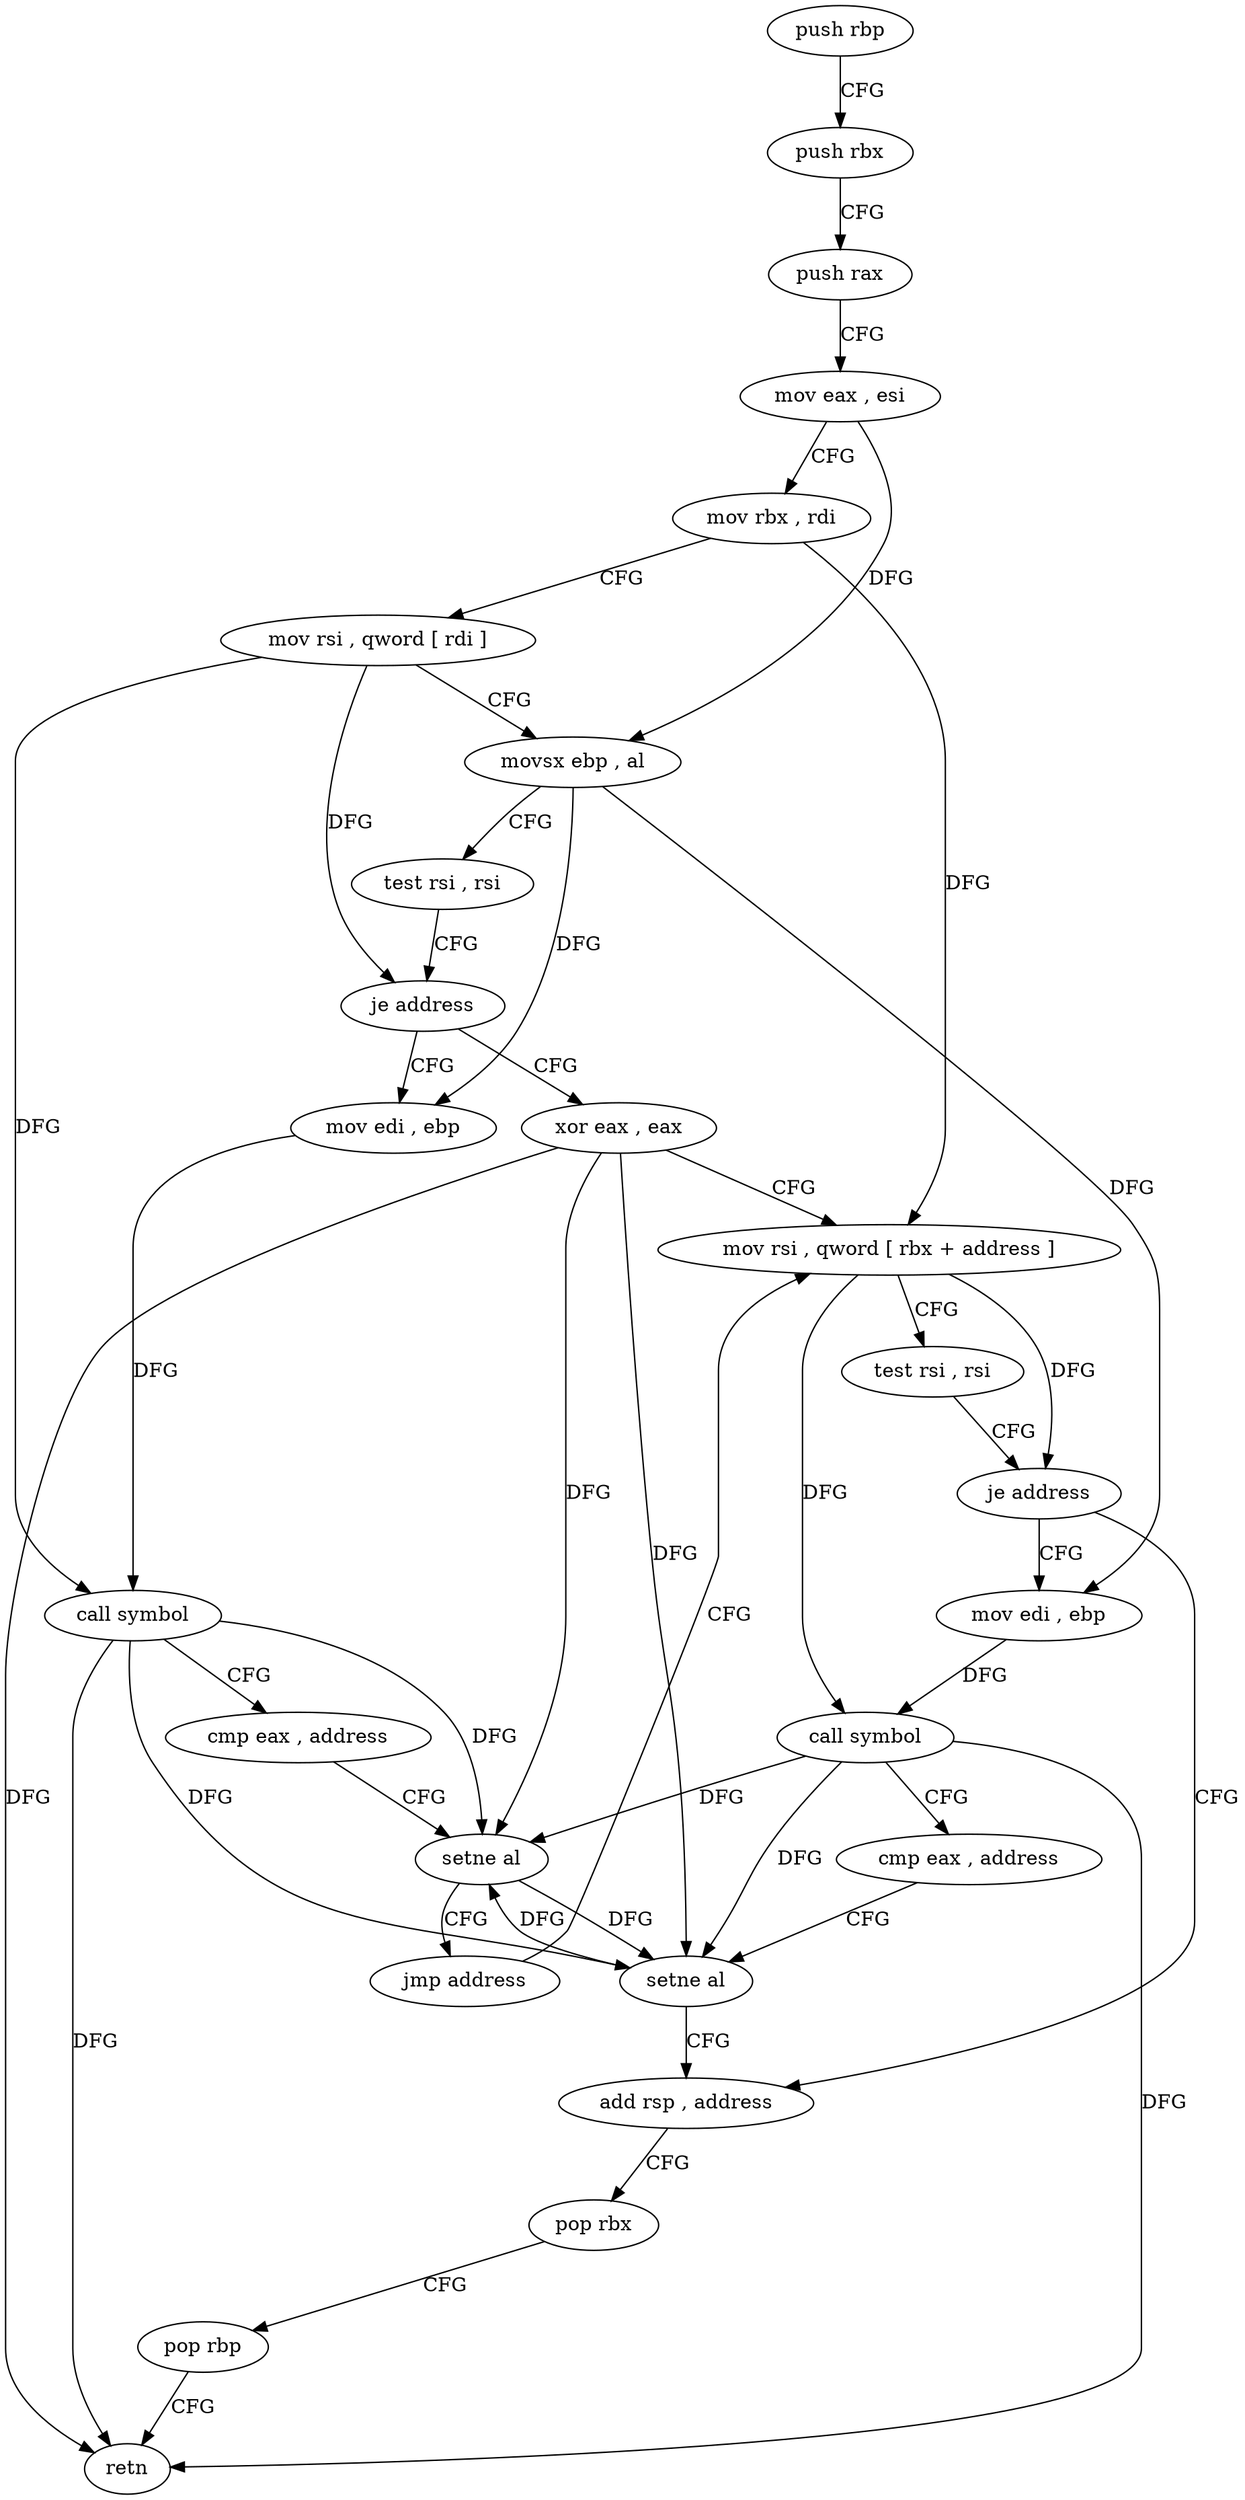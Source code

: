 digraph "func" {
"104160" [label = "push rbp" ]
"104161" [label = "push rbx" ]
"104162" [label = "push rax" ]
"104163" [label = "mov eax , esi" ]
"104165" [label = "mov rbx , rdi" ]
"104168" [label = "mov rsi , qword [ rdi ]" ]
"104171" [label = "movsx ebp , al" ]
"104174" [label = "test rsi , rsi" ]
"104177" [label = "je address" ]
"104194" [label = "xor eax , eax" ]
"104179" [label = "mov edi , ebp" ]
"104196" [label = "mov rsi , qword [ rbx + address ]" ]
"104181" [label = "call symbol" ]
"104186" [label = "cmp eax , address" ]
"104189" [label = "setne al" ]
"104192" [label = "jmp address" ]
"104218" [label = "add rsp , address" ]
"104222" [label = "pop rbx" ]
"104223" [label = "pop rbp" ]
"104224" [label = "retn" ]
"104205" [label = "mov edi , ebp" ]
"104207" [label = "call symbol" ]
"104212" [label = "cmp eax , address" ]
"104215" [label = "setne al" ]
"104200" [label = "test rsi , rsi" ]
"104203" [label = "je address" ]
"104160" -> "104161" [ label = "CFG" ]
"104161" -> "104162" [ label = "CFG" ]
"104162" -> "104163" [ label = "CFG" ]
"104163" -> "104165" [ label = "CFG" ]
"104163" -> "104171" [ label = "DFG" ]
"104165" -> "104168" [ label = "CFG" ]
"104165" -> "104196" [ label = "DFG" ]
"104168" -> "104171" [ label = "CFG" ]
"104168" -> "104177" [ label = "DFG" ]
"104168" -> "104181" [ label = "DFG" ]
"104171" -> "104174" [ label = "CFG" ]
"104171" -> "104179" [ label = "DFG" ]
"104171" -> "104205" [ label = "DFG" ]
"104174" -> "104177" [ label = "CFG" ]
"104177" -> "104194" [ label = "CFG" ]
"104177" -> "104179" [ label = "CFG" ]
"104194" -> "104196" [ label = "CFG" ]
"104194" -> "104189" [ label = "DFG" ]
"104194" -> "104224" [ label = "DFG" ]
"104194" -> "104215" [ label = "DFG" ]
"104179" -> "104181" [ label = "DFG" ]
"104196" -> "104200" [ label = "CFG" ]
"104196" -> "104203" [ label = "DFG" ]
"104196" -> "104207" [ label = "DFG" ]
"104181" -> "104186" [ label = "CFG" ]
"104181" -> "104189" [ label = "DFG" ]
"104181" -> "104224" [ label = "DFG" ]
"104181" -> "104215" [ label = "DFG" ]
"104186" -> "104189" [ label = "CFG" ]
"104189" -> "104192" [ label = "CFG" ]
"104189" -> "104215" [ label = "DFG" ]
"104192" -> "104196" [ label = "CFG" ]
"104218" -> "104222" [ label = "CFG" ]
"104222" -> "104223" [ label = "CFG" ]
"104223" -> "104224" [ label = "CFG" ]
"104205" -> "104207" [ label = "DFG" ]
"104207" -> "104212" [ label = "CFG" ]
"104207" -> "104189" [ label = "DFG" ]
"104207" -> "104224" [ label = "DFG" ]
"104207" -> "104215" [ label = "DFG" ]
"104212" -> "104215" [ label = "CFG" ]
"104215" -> "104218" [ label = "CFG" ]
"104215" -> "104189" [ label = "DFG" ]
"104200" -> "104203" [ label = "CFG" ]
"104203" -> "104218" [ label = "CFG" ]
"104203" -> "104205" [ label = "CFG" ]
}
